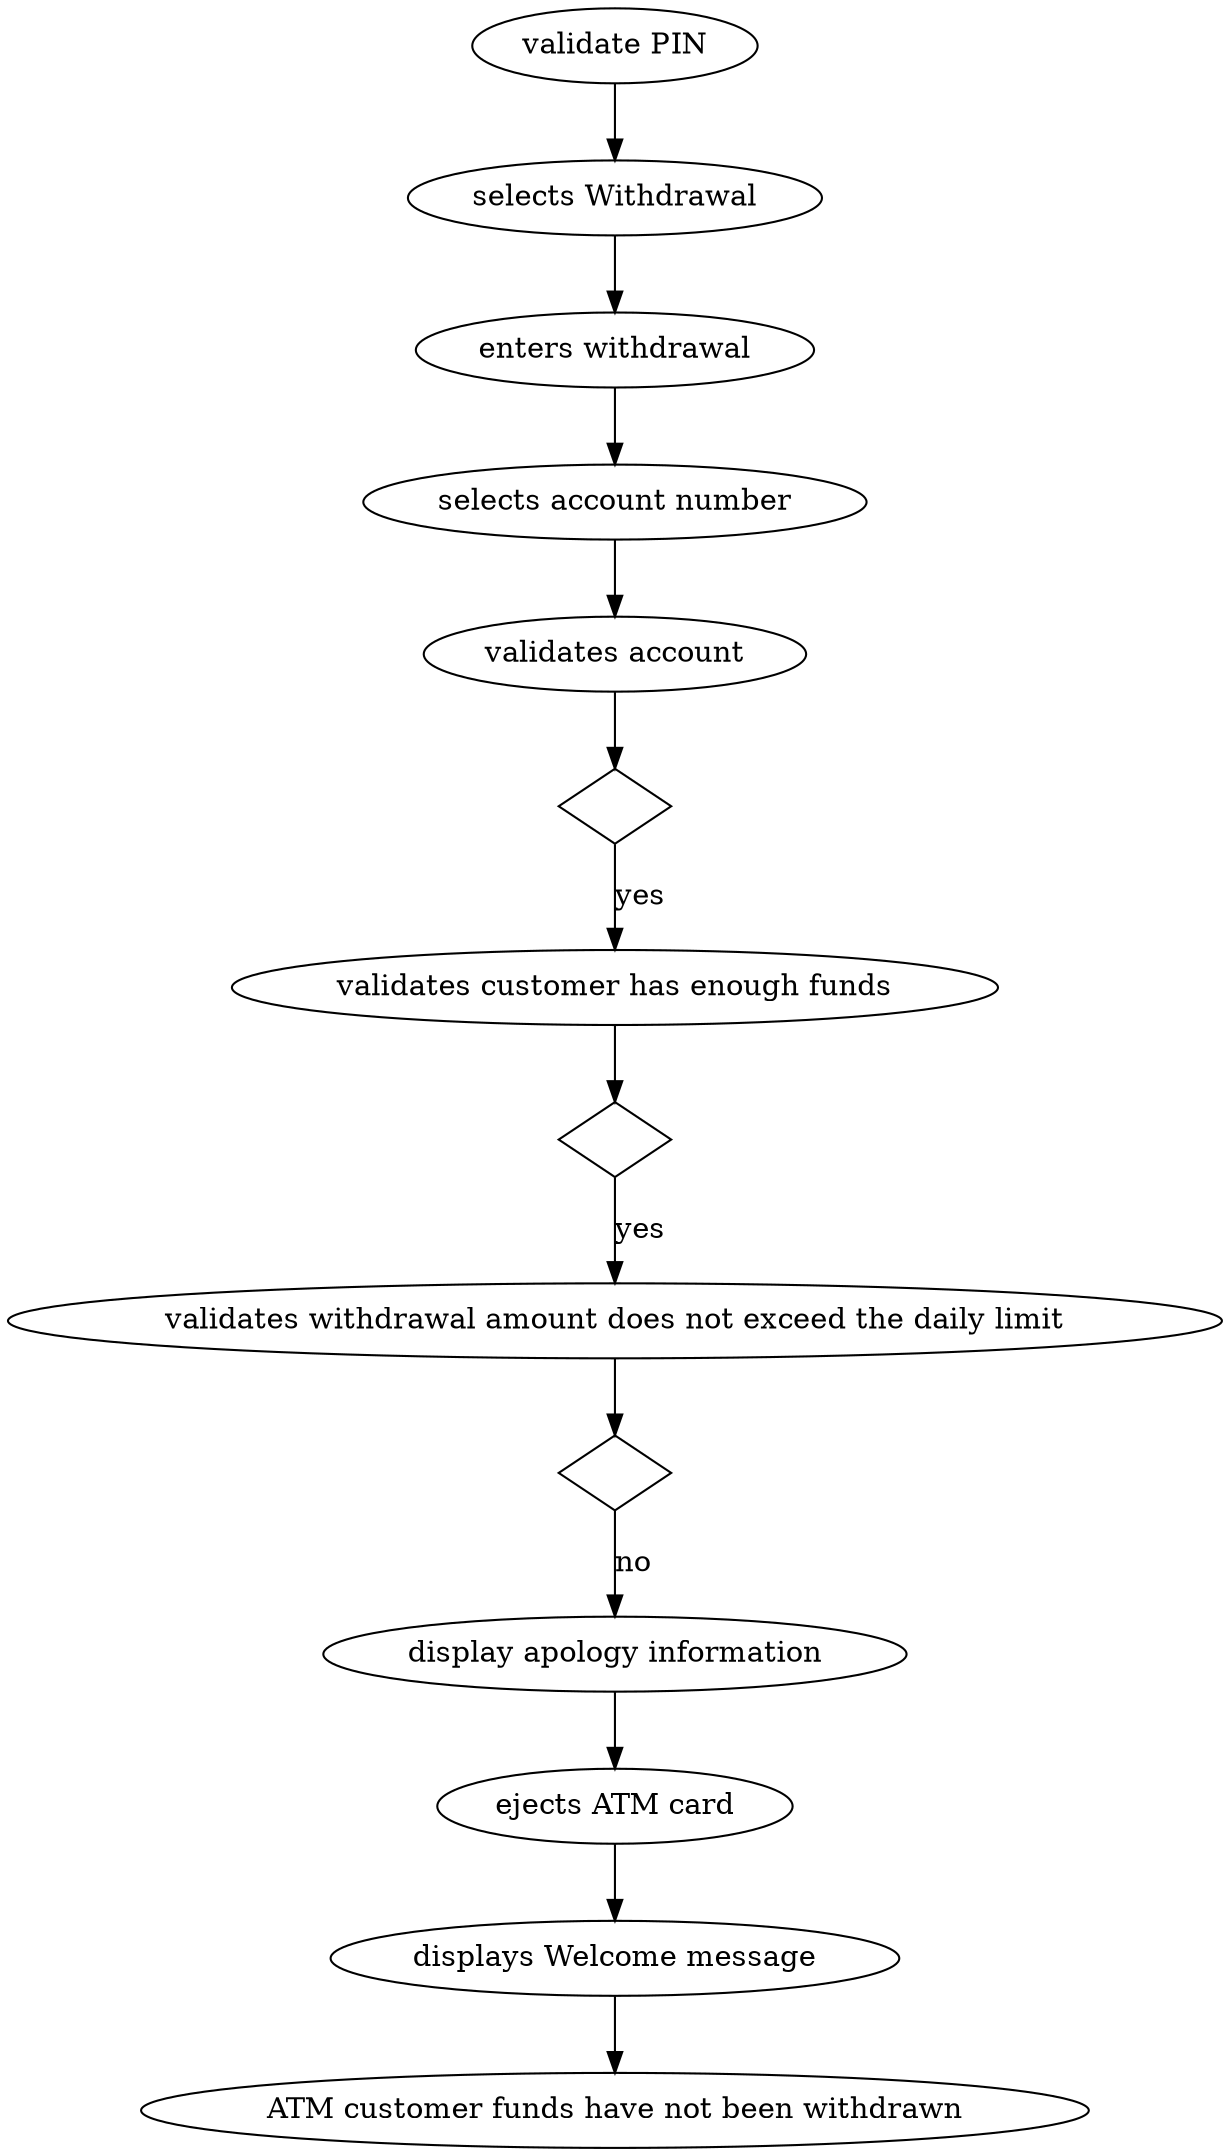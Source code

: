digraph{
name= "withdraw Fund"
	0 [type = "Pre" , label = "validate PIN"]
	1 [type = "customer" , label = "selects Withdrawal"]
	2 [type = "customer" , label = "enters withdrawal"]
	3 [type = "customer" , label = "selects account number"]
	4 [type = "System" , label = "validates account"]
	5 [type = "C" , label = "",shape=diamond]
	6 [type = "System" , label = "validates customer has enough funds"]
	7 [type = "C" , label = "",shape=diamond]
	8 [type = "System" , label = "validates withdrawal amount does not exceed the daily limit"]
	9 [type = "C" , label = "",shape=diamond]
	10 [type = "System",label = "display apology information"]
	11 [type = "System" , label = "ejects ATM card"]
	12 [type = "System" , label = "displays Welcome message"]
	13 [type = "Post" , label = "ATM customer funds have not been withdrawn"]

	0->1[type = "D",label = ""]
	1->2[type = "D",label = ""]
	2->3[type = "D",label = ""]
	3->4[type = "D",label = ""]
	4->5[type = "D",label = ""]
	5->6[type = "C",label = "yes"]
	6->7[type = "D",label = ""]
	7->8[type = "C",label = "yes"]
	8->9[type = "D",label = ""]
	9->10[type = "C",label = "no"]
	10->11[type = "D",label = ""]
	11->12[type = "D",label = ""]
	12->13[type = "D",label = ""]

}
